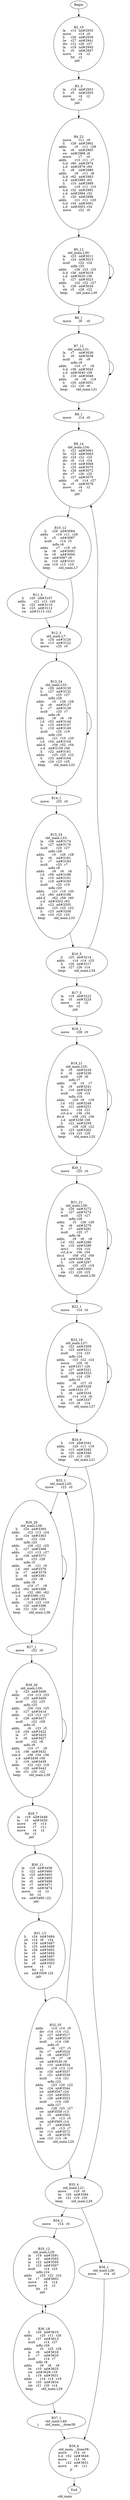 digraph G{
	label = "old_main"	style = "dashed";
	color = purple;
	Node0 [label = "Begin"];
	Node0 -> {Node2 }
	Node1 [label = "End"];
	Node1 -> {}
	Node2 [label = "B2_10\nla	r13	nd#2933	\nmove	r14	r0	\nli	r26	nd#2939	\nlw	r27	nd#2941	\ndiv	r12	r26	r27	\nla	r19	nd#2945	\nli	r5	nd#2947	\nmove	r4	r2	\nfst	r2	\njalr	\n"];
	Node2 -> {Node3 }
	Node3 [label = "B3_5\nla	r19	nd#2953	\nli	r5	nd#2955	\nmove	r4	r2	\nfst	r2	\njalr	\n"];
	Node3 -> {Node4 }
	Node4 [label = "B4_22\nmove	r11	r9	\nli	r28	nd#2962	\naddu	r5	r11	r28	\nla	r6	nd#2965	\nsw	nd#2968	r6	\nmove	r7	r0	\naddu	r10	r11	r7	\nli.d	r60	nd#2974	\ns.d	nd#2976	r60	\nli	r8	nd#2980	\naddu	r9	r11	r8	\nli.d	r62	nd#2983	\ns.d	nd#2985	r62	\nli	r10	nd#2989	\naddu	r19	r11	r10	\nli.d	r32	nd#2992	\ns.d	nd#2994	r32	\nli	r20	nd#2998	\naddu	r21	r11	r20	\nli.d	r34	nd#3001	\ns.d	nd#3003	r34	\nmove	r22	r0	\n"];
	Node4 -> {Node5 }
	Node5 [label = "B5_12\nold_main.L30:\nla	r23	nd#3011	\nli	r24	nd#3013	\nmult	r22	r24	\nmflo	r25	\naddu	r26	r23	r25	\nli.d	r36	nd#3018	\ns.d	nd#3020	r36	\nli	r27	nd#3023	\naddu	r22	r22	r27	\nli	r28	nd#3026	\nsle	r5	r28	r22	\nbeqz	old_main.L30\n"];
	Node5 -> {Node6 Node5 }
	Node6 [label = "B6_1\nmove	r6	r0	\n"];
	Node6 -> {Node7 }
	Node7 [label = "B7_12\nold_main.L31:\nla	r7	nd#3036	\nli	r8	nd#3038	\nmult	r6	r8	\nmflo	r9	\naddu	r10	r7	r9	\nli.d	r38	nd#3043	\ns.d	nd#3045	r38	\nli	r19	nd#3048	\naddu	r6	r6	r19	\nli	r20	nd#3051	\nsle	r21	r20	r6	\nbeqz	old_main.L31\n"];
	Node7 -> {Node8 Node7 }
	Node8 [label = "B8_1\nmove	r14	r0	\n"];
	Node8 -> {Node9 }
	Node9 [label = "B9_14\nold_main.L34:\nli	r22	nd#3061	\nlw	r23	nd#3063	\ndiv	r24	r22	r23	\ndiv	r6	r14	r24	\nla	r19	nd#3068	\nli	r25	nd#3070	\nlw	r26	nd#3072	\ndiv	r7	r26	r25	\nli	r27	nd#3075	\naddu	r8	r14	r27	\nla	r5	nd#3078	\nmove	r4	r2	\nfst	r2	\njalr	\n"];
	Node9 -> {Node10 }
	Node10 [label = "B10_12\nli	r28	nd#3084	\naddu	r19	r11	r28	\nli	r5	nd#3087	\nmult	r14	r5	\nmflo	r6	\naddu	r7	r19	r6	\nla	r8	nd#3092	\nlw	r9	nd#3094	\nsw	nd#3097	r9	\nla	r10	nd#3101	\nsne	r19	r13	r10	\nbeqz	old_main.L7\n"];
	Node10 -> {Node11 Node12 }
	Node11 [label = "B11_5\nli	r20	nd#3107	\naddu	r21	r13	r20	\nla	r22	nd#3110	\nlw	r23	nd#3112	\nsw	nd#3115	r23	\n"];
	Node11 -> {Node12 }
	Node12 [label = "B12_3\nold_main.L7:\nla	r24	nd#3120	\nlw	r13	nd#3122	\nmove	r25	r0	\n"];
	Node12 -> {Node13 }
	Node13 [label = "B13_24\nold_main.L32:\nla	r26	nd#3130	\nli	r27	nd#3132	\nmult	r25	r27	\nmflo	r28	\naddu	r5	r26	r28	\nla	r6	nd#3137	\nli	r7	nd#3139	\nmult	r25	r7	\nmflo	r8	\naddu	r9	r6	r8	\nl.d	r52	nd#3144	\nla	r10	nd#3147	\nli	r19	nd#3149	\nmult	r25	r19	\nmflo	r20	\naddu	r21	r10	r20	\nl.d	r54	nd#3154	\nadd.d	r56	r52	r54	\ns.d	nd#3158	r56	\nli	r22	nd#3161	\naddu	r25	r25	r22	\nli	r23	nd#3164	\nsle	r24	r23	r25	\nbeqz	old_main.L32\n"];
	Node13 -> {Node14 Node13 }
	Node14 [label = "B14_1\nmove	r25	r0	\n"];
	Node14 -> {Node15 }
	Node15 [label = "B15_24\nold_main.L33:\nla	r26	nd#3174	\nli	r27	nd#3176	\nmult	r25	r27	\nmflo	r28	\naddu	r5	r26	r28	\nla	r6	nd#3181	\nli	r7	nd#3183	\nmult	r25	r7	\nmflo	r8	\naddu	r9	r6	r8	\nl.d	r58	nd#3188	\nla	r10	nd#3191	\nli	r19	nd#3193	\nmult	r25	r19	\nmflo	r20	\naddu	r21	r10	r20	\nl.d	r60	nd#3198	\nadd.d	r62	r58	r60	\ns.d	nd#3202	r62	\nli	r22	nd#3205	\naddu	r25	r25	r22	\nli	r23	nd#3208	\nsle	r24	r23	r25	\nbeqz	old_main.L33\n"];
	Node15 -> {Node16 Node15 }
	Node16 [label = "B16_5\nli	r25	nd#3214	\naddu	r14	r14	r25	\nli	r26	nd#3217	\nsle	r27	r26	r14	\nbeqz	old_main.L34\n"];
	Node16 -> {Node17 Node9 }
	Node17 [label = "B17_5\nla	r19	nd#3222	\nla	r5	nd#3224	\nmove	r4	r2	\nfst	r2	\njalr	\n"];
	Node17 -> {Node18 }
	Node18 [label = "B18_1\nmove	r28	r0	\n"];
	Node18 -> {Node19 }
	Node19 [label = "B19_21\nold_main.L35:\nla	r5	nd#3234	\nli	r6	nd#3236	\nmult	r28	r6	\nmflo	r7	\naddu	r8	r5	r7	\nla	r9	nd#3241	\nli	r10	nd#3243	\nmult	r28	r10	\nmflo	r19	\naddu	r20	r9	r19	\nl.d	r32	nd#3248	\nlw	r21	nd#3251	\nmtc1	r34	r21	\ncvt.d.w	r36	r34	\ndiv.d	r38	r32	r36	\ns.d	nd#3256	r38	\nli	r22	nd#3259	\naddu	r28	r28	r22	\nli	r23	nd#3262	\nsle	r24	r23	r28	\nbeqz	old_main.L35\n"];
	Node19 -> {Node20 Node19 }
	Node20 [label = "B20_1\nmove	r25	r0	\n"];
	Node20 -> {Node21 }
	Node21 [label = "B21_21\nold_main.L36:\nla	r26	nd#3272	\nli	r27	nd#3274	\nmult	r25	r27	\nmflo	r28	\naddu	r5	r26	r28	\nla	r6	nd#3279	\nli	r7	nd#3281	\nmult	r25	r7	\nmflo	r8	\naddu	r9	r6	r8	\nl.d	r52	nd#3286	\nlw	r10	nd#3289	\nmtc1	r54	r10	\ncvt.d.w	r56	r54	\ndiv.d	r58	r52	r56	\ns.d	nd#3294	r58	\nli	r19	nd#3297	\naddu	r25	r25	r19	\nli	r20	nd#3300	\nsle	r21	r20	r25	\nbeqz	old_main.L36\n"];
	Node21 -> {Node22 Node21 }
	Node22 [label = "B22_1\nmove	r14	r0	\n"];
	Node22 -> {Node23 }
	Node23 [label = "B23_19\nold_main.L37:\nla	r22	nd#3309	\nli	r23	nd#3311	\nmult	r14	r23	\nmflo	r24	\naddu	r25	r22	r24	\nmove	r26	r0	\nsw	nd#3317	r26	\nla	r27	nd#3321	\nli	r28	nd#3323	\nmult	r14	r28	\nmflo	r5	\naddu	r6	r27	r5	\nla	r7	nd#3328	\nsw	nd#3331	r7	\nli	r8	nd#3334	\naddu	r14	r14	r8	\nli	r9	nd#3337	\nsle	r10	r9	r14	\nbeqz	old_main.L37\n"];
	Node23 -> {Node24 Node23 }
	Node24 [label = "B24_6\nli	r19	nd#3342	\naddu	r20	r11	r19	\nlw	r13	nd#3345	\nla	r20	nd#3349	\nsne	r21	r13	r20	\nbeqz	old_main.L21\n"];
	Node24 -> {Node25 Node33 }
	Node25 [label = "B25_1\nold_main.L20:\nmove	r23	r0	\n"];
	Node25 -> {Node26 }
	Node26 [label = "B26_26\nold_main.L38:\nli	r24	nd#3360	\naddu	r22	r13	r24	\nli	r24	nd#3363	\nmult	r23	r24	\nmflo	r25	\naddu	r26	r22	r25	\nli	r27	nd#3368	\naddu	r21	r13	r27	\nli	r28	nd#3371	\nmult	r23	r28	\nmflo	r5	\naddu	r6	r21	r5	\nl.d	r60	nd#3376	\nla	r7	nd#3379	\nli	r8	nd#3381	\nmult	r23	r8	\nmflo	r9	\naddu	r10	r7	r9	\nl.d	r62	nd#3386	\nsub.d	r32	r60	r62	\ns.d	nd#3390	r32	\nli	r19	nd#3393	\naddu	r23	r23	r19	\nli	r20	nd#3396	\nsle	r21	r20	r23	\nbeqz	old_main.L38\n"];
	Node26 -> {Node27 Node26 }
	Node27 [label = "B27_1\nmove	r22	r0	\n"];
	Node27 -> {Node28 }
	Node28 [label = "B28_26\nold_main.L39:\nli	r23	nd#3406	\naddu	r24	r13	r23	\nli	r25	nd#3409	\nmult	r22	r25	\nmflo	r25	\naddu	r26	r24	r25	\nli	r27	nd#3414	\naddu	r23	r13	r27	\nli	r28	nd#3417	\nmult	r22	r28	\nmflo	r5	\naddu	r6	r23	r5	\nl.d	r34	nd#3422	\nla	r7	nd#3425	\nli	r8	nd#3427	\nmult	r22	r8	\nmflo	r9	\naddu	r10	r7	r9	\nl.d	r36	nd#3432	\nsub.d	r38	r34	r36	\ns.d	nd#3436	r38	\nli	r19	nd#3439	\naddu	r22	r22	r19	\nli	r20	nd#3442	\nsle	r21	r20	r22	\nbeqz	old_main.L39\n"];
	Node28 -> {Node29 Node28 }
	Node29 [label = "B29_7\nla	r19	nd#3448	\nla	r5	nd#3450	\nmove	r6	r13	\nmove	r7	r11	\nmove	r4	r2	\nfst	r2	\njalr	\n"];
	Node29 -> {Node30 }
	Node30 [label = "B30_11\nla	r19	nd#3458	\nli	r22	nd#3460	\nla	r23	nd#3463	\nlw	r5	nd#3465	\nlw	r6	nd#3468	\nlw	r7	nd#3471	\nlw	r8	nd#3474	\nmove	r4	r2	\nfst	r2	\nsw	nd#3480	r22	\njalr	\n"];
	Node30 -> {Node31 }
	Node31 [label = "B31_13\nli	r24	nd#3484	\nsll	r14	r9	r24	\nla	r19	nd#3487	\nli	r25	nd#3489	\nla	r26	nd#3492	\nlw	r5	nd#3494	\nlw	r6	nd#3497	\nlw	r7	nd#3500	\nlw	r8	nd#3503	\nmove	r4	r2	\nfst	r2	\nsw	nd#3509	r25	\njalr	\n"];
	Node31 -> {Node32 }
	Node32 [label = "B32_35\naddu	r14	r14	r9	\ndiv	r14	r14	r12	\nla	r27	nd#3517	\nli	r28	nd#3519	\nmult	r14	r28	\nmflo	r5	\naddu	r6	r27	r5	\nlw	r7	nd#3524	\nli	r8	nd#3527	\naddu	r9	r7	r8	\nsw	nd#3530	r9	\nli	r10	nd#3534	\naddu	r19	r13	r10	\nla	r20	nd#3537	\nli	r21	nd#3539	\nmult	r14	r21	\nmflo	r22	\naddu	r23	r20	r22	\nlw	r24	nd#3544	\nsw	nd#3547	r24	\nla	r25	nd#3551	\nli	r26	nd#3553	\nmult	r14	r26	\nmflo	r27	\naddu	r28	r25	r27	\nsw	nd#3558	r13	\nli	r5	nd#3562	\naddu	r6	r13	r5	\nsw	nd#3565	r14	\nli	r7	nd#3569	\naddu	r8	r13	r7	\nlw	r13	nd#3572	\nla	r9	nd#3576	\nsne	r10	r13	r9	\nbnez	old_main.L20\n"];
	Node32 -> {Node33 Node25 }
	Node33 [label = "B33_4\nold_main.L21:\nmove	r19	r0	\nlw	r20	nd#3584	\nslt	r21	r19	r20	\nbeqz	old_main.L28\n"];
	Node33 -> {Node34 Node38 }
	Node34 [label = "B34_1\nmove	r14	r0	\n"];
	Node34 -> {Node35 }
	Node35 [label = "B35_12\nold_main.L29:\nla	r19	nd#3591	\nla	r5	nd#3593	\nla	r22	nd#3595	\nli	r23	nd#3597	\nmult	r14	r23	\nmflo	r24	\naddu	r25	r22	r24	\nlw	r7	nd#3602	\nmove	r6	r14	\nmove	r4	r2	\nfst	r2	\njalr	\n"];
	Node35 -> {Node36 }
	Node36 [label = "B36_18\nli	r26	nd#3610	\naddu	r25	r11	r26	\nli	r27	nd#3613	\nmult	r14	r27	\nmflo	r28	\naddu	r5	r25	r28	\nla	r6	nd#3618	\nli	r7	nd#3620	\nmult	r14	r7	\nmflo	r8	\naddu	r9	r6	r8	\nlw	r10	nd#3625	\nsw	nd#3628	r10	\nli	r19	nd#3631	\naddu	r14	r14	r19	\nlw	r20	nd#3634	\nsle	r21	r20	r14	\nbeqz	old_main.L29\n"];
	Node36 -> {Node37 Node35 }
	Node37 [label = "B37_1\nold_main.L40:\nj	old_main.__done38\n"];
	Node37 -> {Node39 }
	Node38 [label = "B38_1\nold_main.L28:\nmove	r14	r0	\n"];
	Node38 -> {Node39 }
	Node39 [label = "B39_6\nold_main.__done38:\nmove	r14	r0	\nli.d	r52	nd#3646	\nmove	r14	r0	\nli	r22	nd#3651	\nmove	r9	r11	\njr	\n"];
	Node39 -> {Node1 }
}
